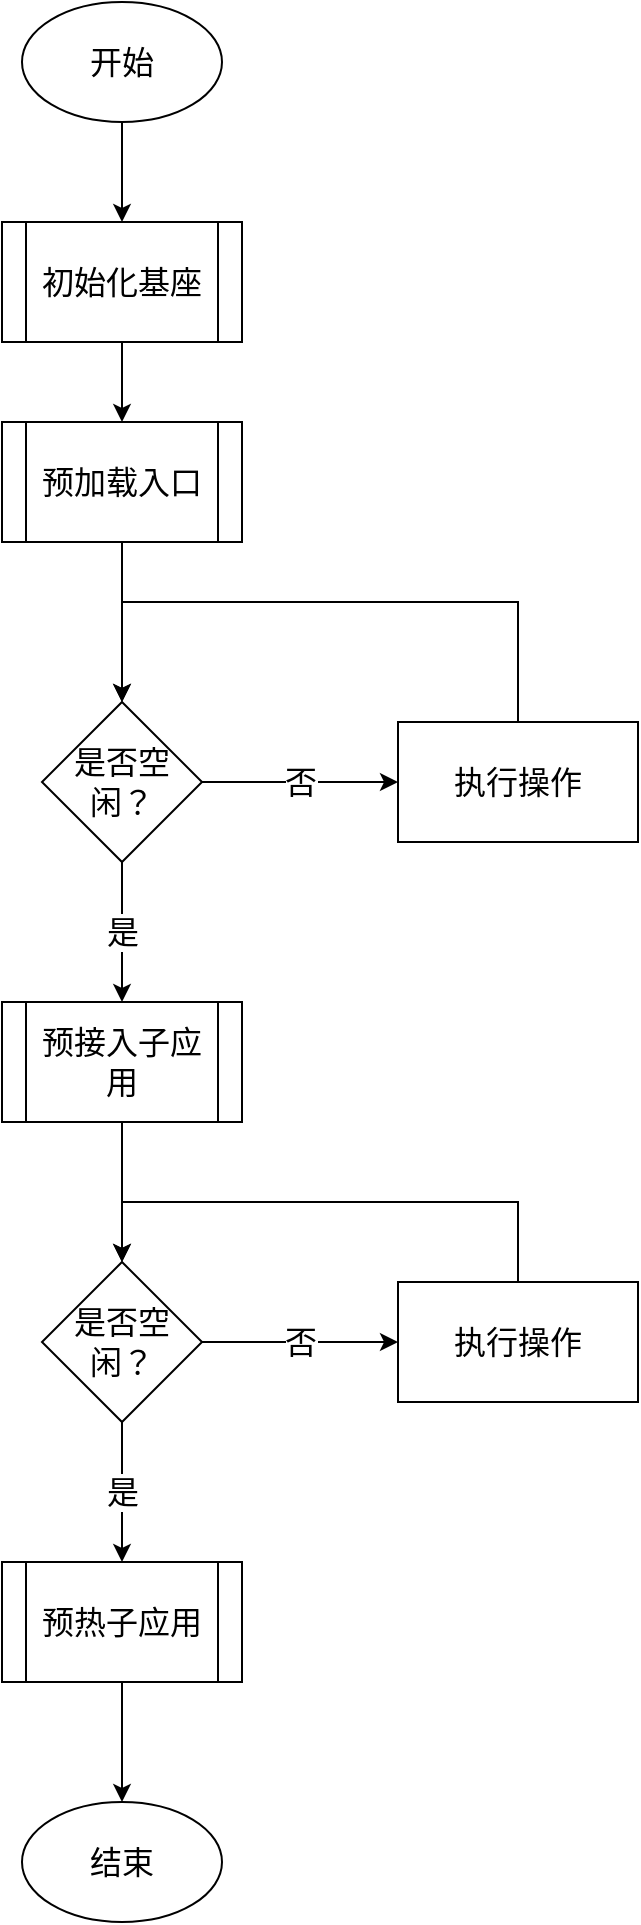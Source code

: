 <mxfile version="21.0.6" type="device" pages="4"><diagram id="QNmkID9iEQugxc00B-UZ" name="主流程"><mxGraphModel dx="2065" dy="686" grid="1" gridSize="10" guides="1" tooltips="1" connect="1" arrows="1" fold="1" page="1" pageScale="1" pageWidth="827" pageHeight="1169" math="0" shadow="0"><root><mxCell id="0"/><mxCell id="1" parent="0"/><mxCell id="gWwNNSpBSt-VTB_ny_v6-5" value="" style="edgeStyle=orthogonalEdgeStyle;rounded=0;orthogonalLoop=1;jettySize=auto;html=1;fontSize=16;fontFamily=微软雅黑;" parent="1" source="oBvQ2Ojpwp_KLzM23mfe-3" target="gWwNNSpBSt-VTB_ny_v6-4" edge="1"><mxGeometry relative="1" as="geometry"/></mxCell><mxCell id="gWwNNSpBSt-VTB_ny_v6-1" value="开始" style="strokeWidth=1;html=1;shape=mxgraph.flowchart.start_1;whiteSpace=wrap;strokeColor=default;fontFamily=微软雅黑;fontSize=16;" parent="1" vertex="1"><mxGeometry x="-668" y="50" width="100" height="60" as="geometry"/></mxCell><mxCell id="gWwNNSpBSt-VTB_ny_v6-7" value="" style="edgeStyle=orthogonalEdgeStyle;rounded=0;orthogonalLoop=1;jettySize=auto;html=1;fontSize=16;fontFamily=微软雅黑;" parent="1" source="gWwNNSpBSt-VTB_ny_v6-4" target="gWwNNSpBSt-VTB_ny_v6-6" edge="1"><mxGeometry relative="1" as="geometry"/></mxCell><mxCell id="gWwNNSpBSt-VTB_ny_v6-4" value="预加载入口" style="shape=process;whiteSpace=wrap;html=1;backgroundOutline=1;fontSize=16;fontFamily=微软雅黑;strokeWidth=1;" parent="1" vertex="1"><mxGeometry x="-678" y="260" width="120" height="60" as="geometry"/></mxCell><mxCell id="gWwNNSpBSt-VTB_ny_v6-9" value="是" style="edgeStyle=orthogonalEdgeStyle;rounded=0;orthogonalLoop=1;jettySize=auto;html=1;fontSize=16;fontFamily=微软雅黑;" parent="1" source="gWwNNSpBSt-VTB_ny_v6-6" target="gWwNNSpBSt-VTB_ny_v6-8" edge="1"><mxGeometry relative="1" as="geometry"/></mxCell><mxCell id="gWwNNSpBSt-VTB_ny_v6-18" value="否" style="edgeStyle=orthogonalEdgeStyle;rounded=0;orthogonalLoop=1;jettySize=auto;html=1;fontSize=16;fontFamily=微软雅黑;" parent="1" source="gWwNNSpBSt-VTB_ny_v6-6" target="gWwNNSpBSt-VTB_ny_v6-17" edge="1"><mxGeometry relative="1" as="geometry"/></mxCell><mxCell id="gWwNNSpBSt-VTB_ny_v6-6" value="是否空闲？" style="rhombus;whiteSpace=wrap;html=1;fontSize=16;fontFamily=微软雅黑;strokeWidth=1;" parent="1" vertex="1"><mxGeometry x="-658" y="400" width="80" height="80" as="geometry"/></mxCell><mxCell id="gWwNNSpBSt-VTB_ny_v6-11" value="" style="edgeStyle=orthogonalEdgeStyle;rounded=0;orthogonalLoop=1;jettySize=auto;html=1;fontSize=16;fontFamily=微软雅黑;" parent="1" source="gWwNNSpBSt-VTB_ny_v6-8" target="gWwNNSpBSt-VTB_ny_v6-10" edge="1"><mxGeometry relative="1" as="geometry"/></mxCell><mxCell id="gWwNNSpBSt-VTB_ny_v6-8" value="预接入子应用" style="shape=process;whiteSpace=wrap;html=1;backgroundOutline=1;fontSize=16;fontFamily=微软雅黑;strokeWidth=1;" parent="1" vertex="1"><mxGeometry x="-678" y="550" width="120" height="60" as="geometry"/></mxCell><mxCell id="gWwNNSpBSt-VTB_ny_v6-13" value="是" style="edgeStyle=orthogonalEdgeStyle;rounded=0;orthogonalLoop=1;jettySize=auto;html=1;fontSize=16;fontFamily=微软雅黑;" parent="1" source="gWwNNSpBSt-VTB_ny_v6-10" target="gWwNNSpBSt-VTB_ny_v6-12" edge="1"><mxGeometry relative="1" as="geometry"/></mxCell><mxCell id="gWwNNSpBSt-VTB_ny_v6-15" value="否" style="edgeStyle=orthogonalEdgeStyle;rounded=0;orthogonalLoop=1;jettySize=auto;html=1;fontSize=16;fontFamily=微软雅黑;" parent="1" source="gWwNNSpBSt-VTB_ny_v6-10" target="gWwNNSpBSt-VTB_ny_v6-14" edge="1"><mxGeometry relative="1" as="geometry"/></mxCell><mxCell id="gWwNNSpBSt-VTB_ny_v6-10" value="是否空闲？" style="rhombus;whiteSpace=wrap;html=1;fontSize=16;fontFamily=微软雅黑;strokeWidth=1;" parent="1" vertex="1"><mxGeometry x="-658" y="680" width="80" height="80" as="geometry"/></mxCell><mxCell id="gWwNNSpBSt-VTB_ny_v6-21" style="edgeStyle=orthogonalEdgeStyle;rounded=0;orthogonalLoop=1;jettySize=auto;html=1;" parent="1" source="gWwNNSpBSt-VTB_ny_v6-12" target="gWwNNSpBSt-VTB_ny_v6-20" edge="1"><mxGeometry relative="1" as="geometry"/></mxCell><mxCell id="gWwNNSpBSt-VTB_ny_v6-12" value="预热子应用" style="shape=process;whiteSpace=wrap;html=1;backgroundOutline=1;fontSize=16;fontFamily=微软雅黑;strokeWidth=1;" parent="1" vertex="1"><mxGeometry x="-678" y="830" width="120" height="60" as="geometry"/></mxCell><mxCell id="gWwNNSpBSt-VTB_ny_v6-16" style="edgeStyle=orthogonalEdgeStyle;rounded=0;orthogonalLoop=1;jettySize=auto;html=1;entryX=0.5;entryY=0;entryDx=0;entryDy=0;exitX=0.5;exitY=0;exitDx=0;exitDy=0;fontSize=16;fontFamily=微软雅黑;" parent="1" source="gWwNNSpBSt-VTB_ny_v6-14" target="gWwNNSpBSt-VTB_ny_v6-10" edge="1"><mxGeometry relative="1" as="geometry"><Array as="points"><mxPoint x="-420" y="650"/><mxPoint x="-618" y="650"/></Array></mxGeometry></mxCell><mxCell id="gWwNNSpBSt-VTB_ny_v6-14" value="执行操作" style="whiteSpace=wrap;html=1;fontSize=16;fontFamily=微软雅黑;strokeWidth=1;" parent="1" vertex="1"><mxGeometry x="-480" y="690" width="120" height="60" as="geometry"/></mxCell><mxCell id="gWwNNSpBSt-VTB_ny_v6-19" style="edgeStyle=orthogonalEdgeStyle;rounded=0;orthogonalLoop=1;jettySize=auto;html=1;exitX=0.5;exitY=0;exitDx=0;exitDy=0;entryX=0.5;entryY=0;entryDx=0;entryDy=0;fontSize=16;fontFamily=微软雅黑;" parent="1" source="gWwNNSpBSt-VTB_ny_v6-17" target="gWwNNSpBSt-VTB_ny_v6-6" edge="1"><mxGeometry relative="1" as="geometry"><Array as="points"><mxPoint x="-420" y="350"/><mxPoint x="-618" y="350"/></Array></mxGeometry></mxCell><mxCell id="gWwNNSpBSt-VTB_ny_v6-17" value="执行操作" style="whiteSpace=wrap;html=1;fontSize=16;fontFamily=微软雅黑;strokeWidth=1;" parent="1" vertex="1"><mxGeometry x="-480" y="410" width="120" height="60" as="geometry"/></mxCell><mxCell id="gWwNNSpBSt-VTB_ny_v6-20" value="结束" style="strokeWidth=1;html=1;shape=mxgraph.flowchart.start_1;whiteSpace=wrap;strokeColor=default;fontFamily=微软雅黑;fontSize=16;" parent="1" vertex="1"><mxGeometry x="-668" y="950" width="100" height="60" as="geometry"/></mxCell><mxCell id="oBvQ2Ojpwp_KLzM23mfe-2" value="" style="edgeStyle=orthogonalEdgeStyle;rounded=0;orthogonalLoop=1;jettySize=auto;html=1;fontSize=16;fontFamily=微软雅黑;" parent="1" source="gWwNNSpBSt-VTB_ny_v6-1" target="oBvQ2Ojpwp_KLzM23mfe-3" edge="1"><mxGeometry relative="1" as="geometry"><mxPoint x="-618" y="110" as="sourcePoint"/><mxPoint x="-618" y="250" as="targetPoint"/></mxGeometry></mxCell><mxCell id="oBvQ2Ojpwp_KLzM23mfe-3" value="初始化基座" style="shape=process;whiteSpace=wrap;html=1;backgroundOutline=1;fontSize=16;fontFamily=微软雅黑;" parent="1" vertex="1"><mxGeometry x="-678" y="160" width="120" height="60" as="geometry"/></mxCell></root></mxGraphModel></diagram><diagram name="预加载入口" id="jKJeARBVd8MqEyFVBEXD"><mxGraphModel dx="2065" dy="771" grid="1" gridSize="10" guides="1" tooltips="1" connect="1" arrows="1" fold="1" page="1" pageScale="1" pageWidth="827" pageHeight="1169" math="0" shadow="0"><root><mxCell id="0"/><mxCell id="1" parent="0"/><mxCell id="lX8reVWew536nzDJietX-1" value="" style="edgeStyle=orthogonalEdgeStyle;rounded=0;orthogonalLoop=1;jettySize=auto;html=1;strokeWidth=1;strokeColor=default;fontFamily=微软雅黑;fontSize=16;" parent="1" source="lX8reVWew536nzDJietX-2" target="lX8reVWew536nzDJietX-4" edge="1"><mxGeometry relative="1" as="geometry"/></mxCell><mxCell id="lX8reVWew536nzDJietX-2" value="开始" style="strokeWidth=1;html=1;shape=mxgraph.flowchart.start_1;whiteSpace=wrap;strokeColor=default;fontFamily=微软雅黑;fontSize=16;" parent="1" vertex="1"><mxGeometry x="-668" y="60" width="100" height="60" as="geometry"/></mxCell><mxCell id="lX8reVWew536nzDJietX-3" value="否" style="edgeStyle=orthogonalEdgeStyle;rounded=0;orthogonalLoop=1;jettySize=auto;html=1;strokeWidth=1;strokeColor=default;fontFamily=微软雅黑;fontSize=16;" parent="1" source="lX8reVWew536nzDJietX-15" target="lX8reVWew536nzDJietX-17" edge="1"><mxGeometry relative="1" as="geometry"><mxPoint x="-413" y="250" as="sourcePoint"/><mxPoint x="-250" y="310" as="targetPoint"/></mxGeometry></mxCell><mxCell id="lX8reVWew536nzDJietX-4" value="beforeEach" style="whiteSpace=wrap;html=1;fillColor=default;strokeWidth=1;strokeColor=default;fontFamily=微软雅黑;fontSize=16;shape=mxgraph.flowchart.on-page_reference;verticalAlign=top;labelPosition=center;verticalLabelPosition=bottom;align=center;" parent="1" vertex="1"><mxGeometry x="-633" y="190" width="30" height="30" as="geometry"/></mxCell><mxCell id="lX8reVWew536nzDJietX-5" style="edgeStyle=orthogonalEdgeStyle;rounded=0;orthogonalLoop=1;jettySize=auto;html=1;" parent="1" source="lX8reVWew536nzDJietX-6" target="lX8reVWew536nzDJietX-26" edge="1"><mxGeometry relative="1" as="geometry"><mxPoint x="-460" y="560" as="targetPoint"/></mxGeometry></mxCell><mxCell id="lX8reVWew536nzDJietX-6" value="预加载 remote" style="whiteSpace=wrap;html=1;fillColor=rgb(251, 251, 251);strokeWidth=1;strokeColor=default;fontFamily=微软雅黑;fontSize=16;" parent="1" vertex="1"><mxGeometry x="-520" y="435" width="120" height="60" as="geometry"/></mxCell><mxCell id="lX8reVWew536nzDJietX-7" style="edgeStyle=orthogonalEdgeStyle;rounded=0;orthogonalLoop=1;jettySize=auto;html=1;endArrow=none;endFill=0;strokeWidth=1;strokeColor=default;fontFamily=微软雅黑;fontSize=16;" parent="1" source="lX8reVWew536nzDJietX-8" target="lX8reVWew536nzDJietX-6" edge="1"><mxGeometry relative="1" as="geometry"/></mxCell><mxCell id="lX8reVWew536nzDJietX-8" value="&lt;p style=&quot;line-height: 160%;&quot;&gt;./exports&lt;br style=&quot;font-size: 16px;&quot;&gt;./components&lt;/p&gt;" style="strokeWidth=1;html=1;shape=mxgraph.flowchart.annotation_2;align=left;labelPosition=right;pointerEvents=1;strokeColor=default;fontFamily=微软雅黑;fontSize=16;" parent="1" vertex="1"><mxGeometry x="-340" y="415" width="50" height="100" as="geometry"/></mxCell><mxCell id="lX8reVWew536nzDJietX-9" style="edgeStyle=orthogonalEdgeStyle;rounded=0;orthogonalLoop=1;jettySize=auto;html=1;fontFamily=微软雅黑;fontSize=16;" parent="1" source="lX8reVWew536nzDJietX-10" target="lX8reVWew536nzDJietX-19" edge="1"><mxGeometry relative="1" as="geometry"/></mxCell><mxCell id="lX8reVWew536nzDJietX-10" value="执行 bootstrap 接入子应用的路由" style="rounded=0;whiteSpace=wrap;html=1;fontFamily=微软雅黑;fontSize=16;" parent="1" vertex="1"><mxGeometry x="-320" y="300" width="120" height="60" as="geometry"/></mxCell><mxCell id="lX8reVWew536nzDJietX-11" style="edgeStyle=orthogonalEdgeStyle;rounded=0;orthogonalLoop=1;jettySize=auto;html=1;endArrow=none;endFill=0;fontFamily=微软雅黑;fontSize=16;" parent="1" source="lX8reVWew536nzDJietX-12" target="lX8reVWew536nzDJietX-10" edge="1"><mxGeometry relative="1" as="geometry"/></mxCell><mxCell id="lX8reVWew536nzDJietX-12" value="&lt;p style=&quot;line-height: 160%;&quot;&gt;routes&lt;br style=&quot;font-size: 16px;&quot;&gt;vuex&lt;br style=&quot;font-size: 16px;&quot;&gt;i18n&lt;/p&gt;" style="strokeWidth=1;html=1;shape=mxgraph.flowchart.annotation_2;align=left;labelPosition=right;pointerEvents=1;strokeColor=default;fontFamily=微软雅黑;fontSize=16;" parent="1" vertex="1"><mxGeometry x="-150" y="280" width="50" height="100" as="geometry"/></mxCell><mxCell id="lX8reVWew536nzDJietX-13" value="" style="edgeStyle=orthogonalEdgeStyle;rounded=0;orthogonalLoop=1;jettySize=auto;html=1;strokeWidth=1;strokeColor=default;fontFamily=微软雅黑;fontSize=16;" parent="1" source="lX8reVWew536nzDJietX-4" target="lX8reVWew536nzDJietX-15" edge="1"><mxGeometry relative="1" as="geometry"><mxPoint x="-573" y="250" as="sourcePoint"/><mxPoint x="-573" y="450" as="targetPoint"/></mxGeometry></mxCell><mxCell id="lX8reVWew536nzDJietX-14" value="是" style="edgeStyle=orthogonalEdgeStyle;rounded=0;orthogonalLoop=1;jettySize=auto;html=1;fontFamily=微软雅黑;fontSize=16;" parent="1" source="lX8reVWew536nzDJietX-15" target="lX8reVWew536nzDJietX-19" edge="1"><mxGeometry relative="1" as="geometry"><mxPoint x="-573" y="480" as="sourcePoint"/><mxPoint x="-573" y="550" as="targetPoint"/></mxGeometry></mxCell><mxCell id="lX8reVWew536nzDJietX-15" value="路由是否注册？" style="rhombus;whiteSpace=wrap;html=1;strokeWidth=1;fontFamily=微软雅黑;fontSize=16;" parent="1" vertex="1"><mxGeometry x="-500" y="165" width="80" height="80" as="geometry"/></mxCell><mxCell id="lX8reVWew536nzDJietX-16" style="edgeStyle=orthogonalEdgeStyle;rounded=0;orthogonalLoop=1;jettySize=auto;html=1;fontFamily=微软雅黑;fontSize=16;" parent="1" source="lX8reVWew536nzDJietX-17" target="lX8reVWew536nzDJietX-10" edge="1"><mxGeometry relative="1" as="geometry"><mxPoint x="-220" y="360" as="targetPoint"/></mxGeometry></mxCell><mxCell id="lX8reVWew536nzDJietX-17" value="先加载子应用的 remote" style="whiteSpace=wrap;html=1;strokeWidth=1;fontFamily=微软雅黑;fontSize=16;" parent="1" vertex="1"><mxGeometry x="-320" y="175" width="120" height="60" as="geometry"/></mxCell><mxCell id="lX8reVWew536nzDJietX-18" style="edgeStyle=orthogonalEdgeStyle;rounded=0;orthogonalLoop=1;jettySize=auto;html=1;fontSize=16;fontFamily=微软雅黑;" parent="1" source="lX8reVWew536nzDJietX-19" target="lX8reVWew536nzDJietX-23" edge="1"><mxGeometry relative="1" as="geometry"/></mxCell><mxCell id="lX8reVWew536nzDJietX-19" value="进入页面" style="whiteSpace=wrap;html=1;fontFamily=微软雅黑;fontSize=16;" parent="1" vertex="1"><mxGeometry x="-520" y="300" width="120" height="60" as="geometry"/></mxCell><mxCell id="lX8reVWew536nzDJietX-20" value="cacheAppName" style="strokeWidth=2;html=1;shape=mxgraph.flowchart.database;whiteSpace=wrap;fontSize=16;fontFamily=微软雅黑;" parent="1" vertex="1"><mxGeometry x="-160" y="80" width="60" height="60" as="geometry"/></mxCell><mxCell id="lX8reVWew536nzDJietX-21" value="" style="endArrow=none;dashed=1;html=1;rounded=0;fontSize=16;fontFamily=微软雅黑;" parent="1" source="lX8reVWew536nzDJietX-20" target="lX8reVWew536nzDJietX-17" edge="1"><mxGeometry width="50" height="50" relative="1" as="geometry"><mxPoint x="-140" y="150" as="sourcePoint"/><mxPoint x="-140" y="170.711" as="targetPoint"/></mxGeometry></mxCell><mxCell id="lX8reVWew536nzDJietX-22" style="edgeStyle=orthogonalEdgeStyle;rounded=0;orthogonalLoop=1;jettySize=auto;html=1;fontSize=16;fontFamily=微软雅黑;" parent="1" source="lX8reVWew536nzDJietX-25" target="lX8reVWew536nzDJietX-6" edge="1"><mxGeometry relative="1" as="geometry"><mxPoint x="-513" y="700" as="sourcePoint"/></mxGeometry></mxCell><mxCell id="lX8reVWew536nzDJietX-23" value="next" style="whiteSpace=wrap;html=1;fillColor=default;strokeWidth=1;strokeColor=default;fontFamily=微软雅黑;fontSize=16;shape=mxgraph.flowchart.on-page_reference;verticalAlign=top;labelPosition=center;verticalLabelPosition=bottom;align=center;" parent="1" vertex="1"><mxGeometry x="-633" y="315" width="30" height="30" as="geometry"/></mxCell><mxCell id="lX8reVWew536nzDJietX-24" value="" style="edgeStyle=orthogonalEdgeStyle;rounded=0;orthogonalLoop=1;jettySize=auto;html=1;fontFamily=微软雅黑;fontSize=16;exitX=0.5;exitY=1;exitDx=0;exitDy=0;exitPerimeter=0;" parent="1" source="lX8reVWew536nzDJietX-23" target="lX8reVWew536nzDJietX-25" edge="1"><mxGeometry relative="1" as="geometry"><mxPoint x="-618" y="335" as="sourcePoint"/><mxPoint x="-573" y="670" as="targetPoint"/></mxGeometry></mxCell><mxCell id="lX8reVWew536nzDJietX-25" value="afterEach" style="whiteSpace=wrap;html=1;fillColor=default;strokeWidth=1;strokeColor=default;fontFamily=微软雅黑;fontSize=16;shape=mxgraph.flowchart.on-page_reference;verticalAlign=top;labelPosition=center;verticalLabelPosition=bottom;align=center;" parent="1" vertex="1"><mxGeometry x="-633" y="450" width="30" height="30" as="geometry"/></mxCell><mxCell id="lX8reVWew536nzDJietX-26" value="结束" style="strokeWidth=1;html=1;shape=mxgraph.flowchart.start_1;whiteSpace=wrap;strokeColor=default;fontFamily=微软雅黑;fontSize=16;" parent="1" vertex="1"><mxGeometry x="-510" y="555" width="100" height="60" as="geometry"/></mxCell></root></mxGraphModel></diagram><diagram id="Gv8QCd-Duze0R-fMDZIJ" name="预加载子应用"><mxGraphModel dx="2065" dy="771" grid="1" gridSize="10" guides="1" tooltips="1" connect="1" arrows="1" fold="1" page="1" pageScale="1" pageWidth="827" pageHeight="1169" math="0" shadow="0"><root><mxCell id="0"/><mxCell id="1" parent="0"/><mxCell id="7YHAwDpuZZJs2M04omA3-2" value="" style="edgeStyle=orthogonalEdgeStyle;rounded=0;orthogonalLoop=1;jettySize=auto;html=1;" edge="1" parent="1" source="DhByMUtRNa4ATJO2vpYD-1" target="7YHAwDpuZZJs2M04omA3-1"><mxGeometry relative="1" as="geometry"/></mxCell><mxCell id="DhByMUtRNa4ATJO2vpYD-1" value="开始" style="strokeWidth=1;html=1;shape=mxgraph.flowchart.start_1;whiteSpace=wrap;strokeColor=default;fontFamily=PingFang SC;fontSize=16;" vertex="1" parent="1"><mxGeometry x="-668" y="60" width="100" height="60" as="geometry"/></mxCell><mxCell id="c6ctIMIPPEgvaWrkA-s6-2" value="" style="edgeStyle=orthogonalEdgeStyle;rounded=0;orthogonalLoop=1;jettySize=auto;html=1;" edge="1" parent="1" source="7YHAwDpuZZJs2M04omA3-1" target="c6ctIMIPPEgvaWrkA-s6-4"><mxGeometry relative="1" as="geometry"><mxPoint x="-618" y="330" as="targetPoint"/></mxGeometry></mxCell><mxCell id="7YHAwDpuZZJs2M04omA3-1" value="进入路由" style="whiteSpace=wrap;html=1;fontSize=16;fontFamily=PingFang SC;strokeWidth=1;" vertex="1" parent="1"><mxGeometry x="-678" y="200" width="120" height="60" as="geometry"/></mxCell><mxCell id="c6ctIMIPPEgvaWrkA-s6-6" value="" style="edgeStyle=orthogonalEdgeStyle;rounded=0;orthogonalLoop=1;jettySize=auto;html=1;" edge="1" parent="1" source="c6ctIMIPPEgvaWrkA-s6-4" target="c6ctIMIPPEgvaWrkA-s6-5"><mxGeometry relative="1" as="geometry"/></mxCell><mxCell id="c6ctIMIPPEgvaWrkA-s6-4" value="获取路由属于的子应用" style="whiteSpace=wrap;html=1;fontSize=16;fontFamily=PingFang SC;strokeWidth=1;" vertex="1" parent="1"><mxGeometry x="-678" y="330" width="120" height="60" as="geometry"/></mxCell><mxCell id="c6ctIMIPPEgvaWrkA-s6-8" value="是" style="edgeStyle=orthogonalEdgeStyle;rounded=0;orthogonalLoop=1;jettySize=auto;html=1;" edge="1" parent="1" source="c6ctIMIPPEgvaWrkA-s6-5" target="c6ctIMIPPEgvaWrkA-s6-7"><mxGeometry relative="1" as="geometry"/></mxCell><mxCell id="c6ctIMIPPEgvaWrkA-s6-10" value="否" style="edgeStyle=orthogonalEdgeStyle;rounded=0;orthogonalLoop=1;jettySize=auto;html=1;" edge="1" parent="1" source="c6ctIMIPPEgvaWrkA-s6-5" target="c6ctIMIPPEgvaWrkA-s6-9"><mxGeometry relative="1" as="geometry"/></mxCell><mxCell id="c6ctIMIPPEgvaWrkA-s6-5" value="是否注册" style="rhombus;whiteSpace=wrap;html=1;fontSize=16;fontFamily=PingFang SC;strokeWidth=1;" vertex="1" parent="1"><mxGeometry x="-658" y="460" width="80" height="80" as="geometry"/></mxCell><mxCell id="c6ctIMIPPEgvaWrkA-s6-16" value="" style="edgeStyle=orthogonalEdgeStyle;rounded=0;orthogonalLoop=1;jettySize=auto;html=1;" edge="1" parent="1" source="c6ctIMIPPEgvaWrkA-s6-7" target="c6ctIMIPPEgvaWrkA-s6-15"><mxGeometry relative="1" as="geometry"/></mxCell><mxCell id="c6ctIMIPPEgvaWrkA-s6-7" value="收集其他子应用的依赖" style="whiteSpace=wrap;html=1;fontSize=16;fontFamily=PingFang SC;strokeWidth=1;" vertex="1" parent="1"><mxGeometry x="-678" y="630" width="120" height="60" as="geometry"/></mxCell><mxCell id="c6ctIMIPPEgvaWrkA-s6-12" style="edgeStyle=orthogonalEdgeStyle;rounded=0;orthogonalLoop=1;jettySize=auto;html=1;entryX=0.5;entryY=0;entryDx=0;entryDy=0;exitX=0.5;exitY=1;exitDx=0;exitDy=0;" edge="1" parent="1" source="c6ctIMIPPEgvaWrkA-s6-9" target="c6ctIMIPPEgvaWrkA-s6-7"><mxGeometry relative="1" as="geometry"/></mxCell><mxCell id="c6ctIMIPPEgvaWrkA-s6-9" value="执行bootstrap，接入路由表" style="whiteSpace=wrap;html=1;fontSize=16;fontFamily=PingFang SC;strokeWidth=1;" vertex="1" parent="1"><mxGeometry x="-500" y="470" width="120" height="60" as="geometry"/></mxCell><mxCell id="c6ctIMIPPEgvaWrkA-s6-13" value="子应用会暴露出一部分公共代码供调用" style="shape=note;whiteSpace=wrap;html=1;backgroundOutline=1;darkOpacity=0.05;" vertex="1" parent="1"><mxGeometry x="-470" y="610" width="80" height="100" as="geometry"/></mxCell><mxCell id="c6ctIMIPPEgvaWrkA-s6-14" value="" style="endArrow=none;dashed=1;html=1;dashPattern=1 3;strokeWidth=2;rounded=0;" edge="1" parent="1" source="c6ctIMIPPEgvaWrkA-s6-7" target="c6ctIMIPPEgvaWrkA-s6-13"><mxGeometry width="50" height="50" relative="1" as="geometry"><mxPoint x="-558" y="710" as="sourcePoint"/><mxPoint x="-487.289" y="660" as="targetPoint"/></mxGeometry></mxCell><mxCell id="c6ctIMIPPEgvaWrkA-s6-18" value="" style="edgeStyle=orthogonalEdgeStyle;rounded=0;orthogonalLoop=1;jettySize=auto;html=1;" edge="1" parent="1" source="c6ctIMIPPEgvaWrkA-s6-15" target="c6ctIMIPPEgvaWrkA-s6-17"><mxGeometry relative="1" as="geometry"/></mxCell><mxCell id="c6ctIMIPPEgvaWrkA-s6-15" value="初始化语言包" style="whiteSpace=wrap;html=1;fontSize=16;fontFamily=PingFang SC;strokeWidth=1;" vertex="1" parent="1"><mxGeometry x="-678" y="770" width="120" height="60" as="geometry"/></mxCell><mxCell id="c6ctIMIPPEgvaWrkA-s6-20" style="edgeStyle=orthogonalEdgeStyle;rounded=0;orthogonalLoop=1;jettySize=auto;html=1;" edge="1" parent="1" source="c6ctIMIPPEgvaWrkA-s6-17" target="c6ctIMIPPEgvaWrkA-s6-19"><mxGeometry relative="1" as="geometry"/></mxCell><mxCell id="c6ctIMIPPEgvaWrkA-s6-17" value="初始化状态" style="whiteSpace=wrap;html=1;fontSize=16;fontFamily=PingFang SC;strokeWidth=1;" vertex="1" parent="1"><mxGeometry x="-678" y="910" width="120" height="60" as="geometry"/></mxCell><mxCell id="c6ctIMIPPEgvaWrkA-s6-19" value="结束" style="strokeWidth=1;html=1;shape=mxgraph.flowchart.start_1;whiteSpace=wrap;strokeColor=default;fontFamily=PingFang SC;fontSize=16;" vertex="1" parent="1"><mxGeometry x="-668" y="1030" width="100" height="60" as="geometry"/></mxCell></root></mxGraphModel></diagram><diagram id="_P0AiTC69W_6ltjHCR61" name="预热子应用"><mxGraphModel dx="1428" dy="722" grid="1" gridSize="10" guides="1" tooltips="1" connect="1" arrows="1" fold="1" page="1" pageScale="1" pageWidth="827" pageHeight="1169" math="0" shadow="0"><root><mxCell id="0"/><mxCell id="1" parent="0"/></root></mxGraphModel></diagram></mxfile>
